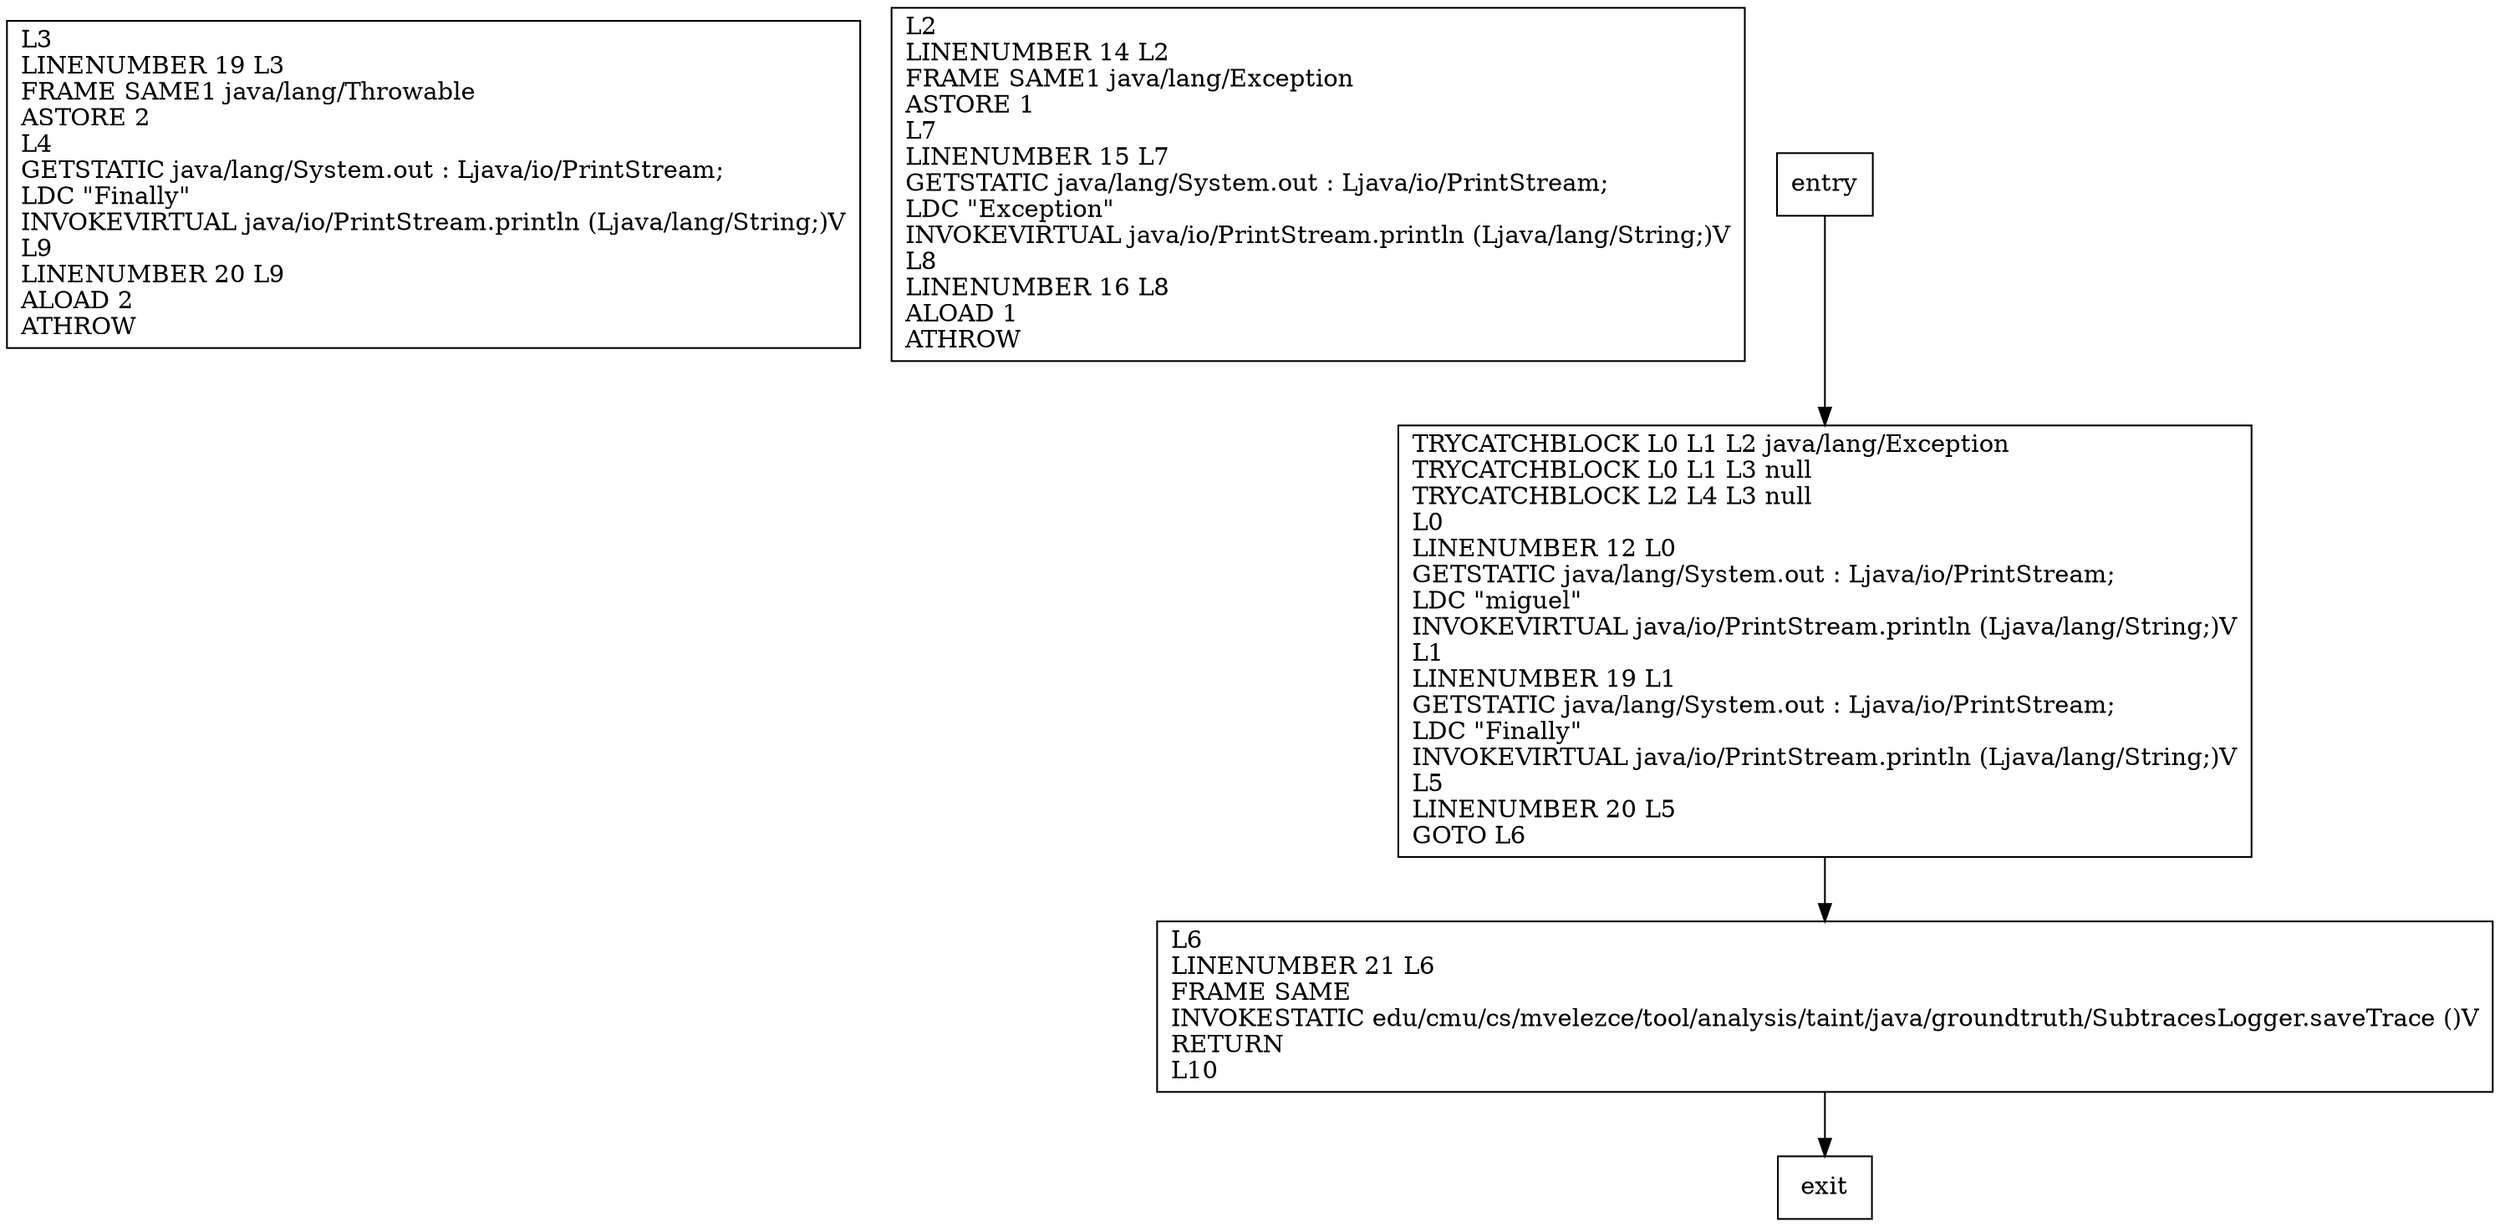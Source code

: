 digraph main {
node [shape=record];
815593047 [label="L3\lLINENUMBER 19 L3\lFRAME SAME1 java/lang/Throwable\lASTORE 2\lL4\lGETSTATIC java/lang/System.out : Ljava/io/PrintStream;\lLDC \"Finally\"\lINVOKEVIRTUAL java/io/PrintStream.println (Ljava/lang/String;)V\lL9\lLINENUMBER 20 L9\lALOAD 2\lATHROW\l"];
2080672560 [label="L2\lLINENUMBER 14 L2\lFRAME SAME1 java/lang/Exception\lASTORE 1\lL7\lLINENUMBER 15 L7\lGETSTATIC java/lang/System.out : Ljava/io/PrintStream;\lLDC \"Exception\"\lINVOKEVIRTUAL java/io/PrintStream.println (Ljava/lang/String;)V\lL8\lLINENUMBER 16 L8\lALOAD 1\lATHROW\l"];
78646617 [label="L6\lLINENUMBER 21 L6\lFRAME SAME\lINVOKESTATIC edu/cmu/cs/mvelezce/tool/analysis/taint/java/groundtruth/SubtracesLogger.saveTrace ()V\lRETURN\lL10\l"];
77538886 [label="TRYCATCHBLOCK L0 L1 L2 java/lang/Exception\lTRYCATCHBLOCK L0 L1 L3 null\lTRYCATCHBLOCK L2 L4 L3 null\lL0\lLINENUMBER 12 L0\lGETSTATIC java/lang/System.out : Ljava/io/PrintStream;\lLDC \"miguel\"\lINVOKEVIRTUAL java/io/PrintStream.println (Ljava/lang/String;)V\lL1\lLINENUMBER 19 L1\lGETSTATIC java/lang/System.out : Ljava/io/PrintStream;\lLDC \"Finally\"\lINVOKEVIRTUAL java/io/PrintStream.println (Ljava/lang/String;)V\lL5\lLINENUMBER 20 L5\lGOTO L6\l"];
entry;
exit;
entry -> 77538886;
78646617 -> exit;
77538886 -> 78646617;
}
